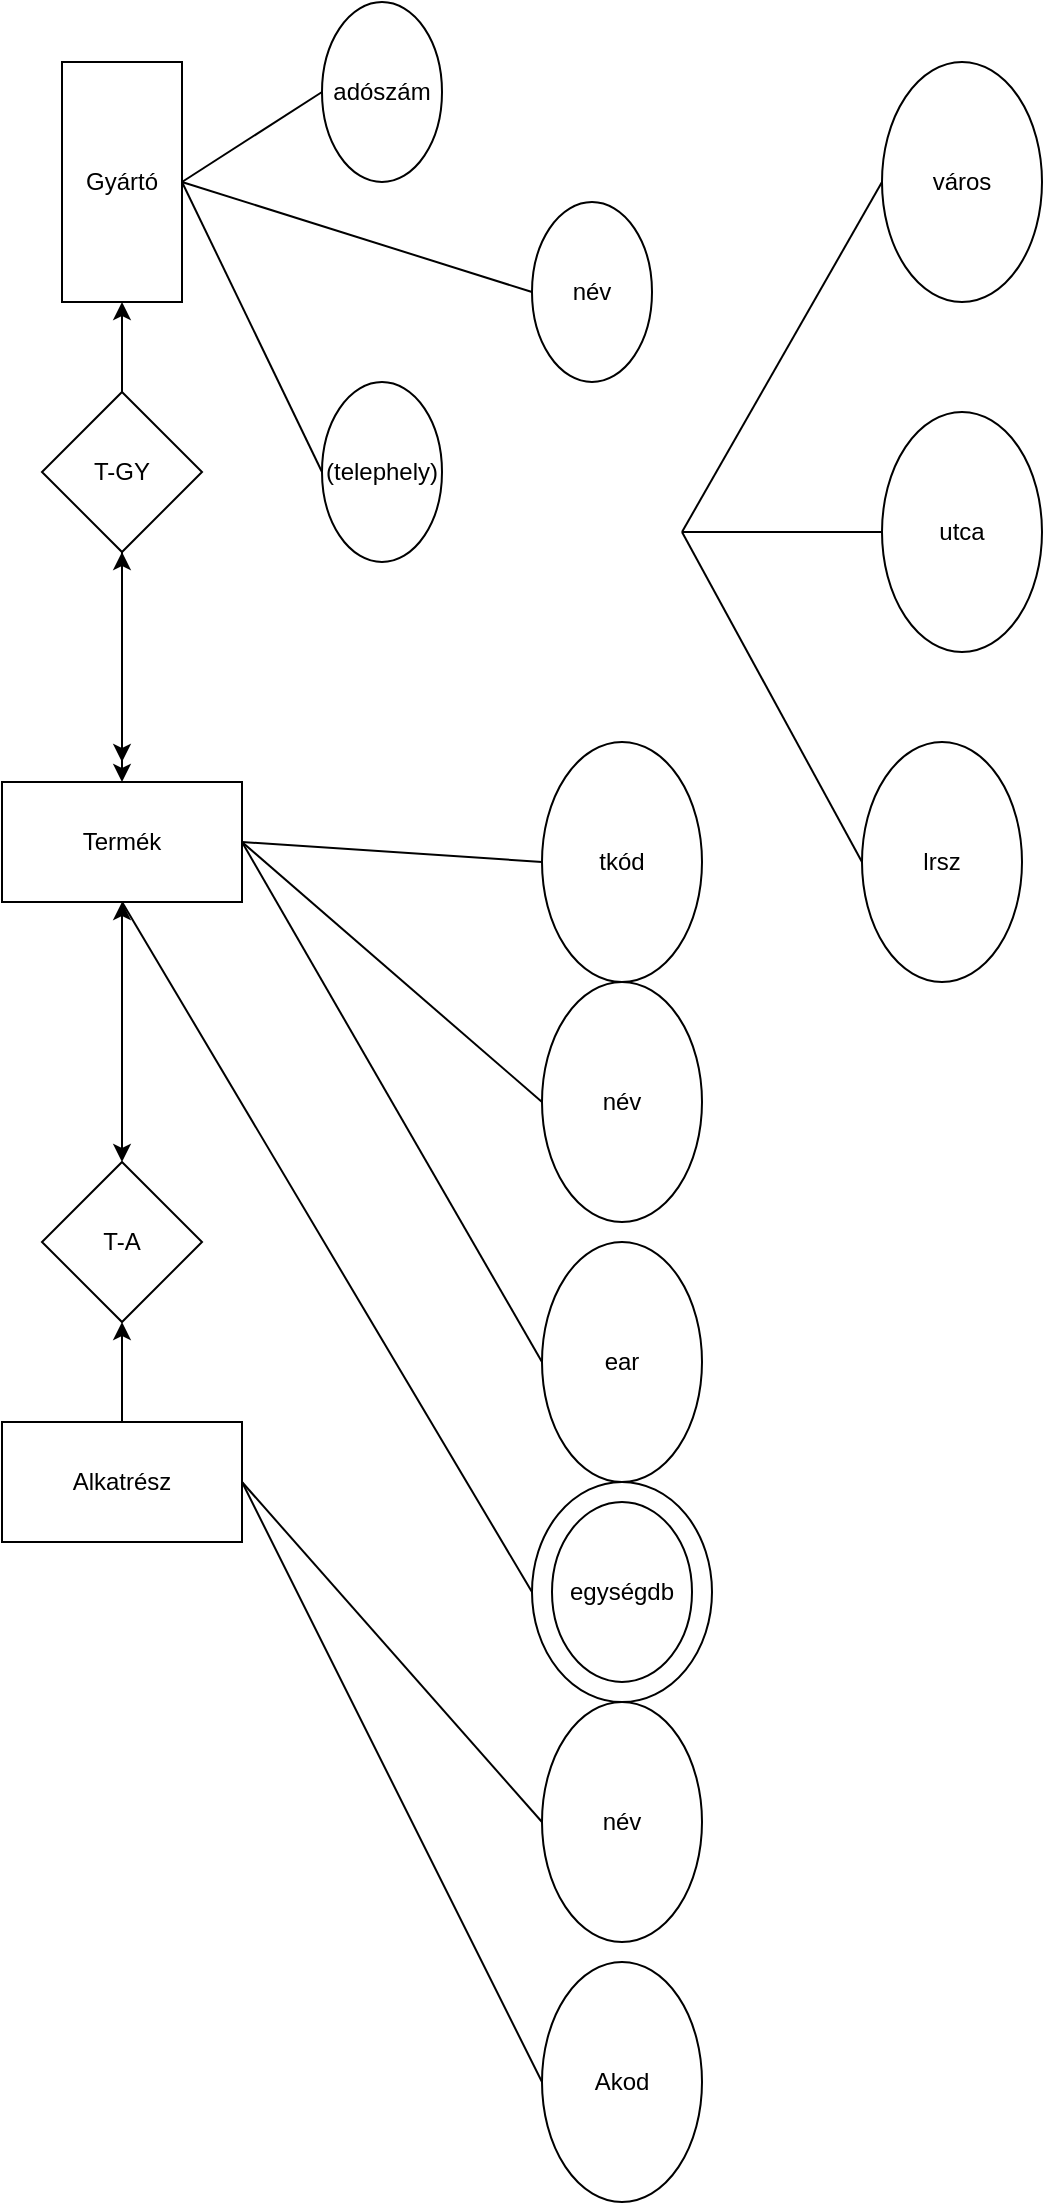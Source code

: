 <mxfile version="20.6.0" type="google"><diagram id="R2lEEEUBdFMjLlhIrx00" name="Page-1"><mxGraphModel dx="1033" dy="524" grid="1" gridSize="10" guides="1" tooltips="1" connect="1" arrows="1" fold="1" page="1" pageScale="1" pageWidth="850" pageHeight="1100" math="0" shadow="0" extFonts="Permanent Marker^https://fonts.googleapis.com/css?family=Permanent+Marker"><root><mxCell id="0"/><mxCell id="1" parent="0"/><mxCell id="mqciUVrSo8WzT7D0lRg_-2" value="Gyártó" style="rounded=0;whiteSpace=wrap;html=1;direction=north;" parent="1" vertex="1"><mxGeometry x="50" y="30" width="60" height="120" as="geometry"/></mxCell><mxCell id="mqciUVrSo8WzT7D0lRg_-4" value="Termék" style="rounded=0;whiteSpace=wrap;html=1;" parent="1" vertex="1"><mxGeometry x="20" y="390" width="120" height="60" as="geometry"/></mxCell><mxCell id="mqciUVrSo8WzT7D0lRg_-45" style="edgeStyle=orthogonalEdgeStyle;rounded=0;orthogonalLoop=1;jettySize=auto;html=1;exitX=0.5;exitY=0;exitDx=0;exitDy=0;entryX=0;entryY=0.5;entryDx=0;entryDy=0;" parent="1" source="mqciUVrSo8WzT7D0lRg_-10" target="mqciUVrSo8WzT7D0lRg_-2" edge="1"><mxGeometry relative="1" as="geometry"><mxPoint x="130" y="180" as="targetPoint"/></mxGeometry></mxCell><mxCell id="mqciUVrSo8WzT7D0lRg_-10" value="T-GY" style="rhombus;whiteSpace=wrap;html=1;" parent="1" vertex="1"><mxGeometry x="40" y="195" width="80" height="80" as="geometry"/></mxCell><mxCell id="mqciUVrSo8WzT7D0lRg_-16" value="" style="endArrow=classic;startArrow=classic;html=1;rounded=0;entryX=0.5;entryY=1;entryDx=0;entryDy=0;exitX=0.5;exitY=0;exitDx=0;exitDy=0;" parent="1" source="mqciUVrSo8WzT7D0lRg_-4" target="mqciUVrSo8WzT7D0lRg_-10" edge="1"><mxGeometry width="50" height="50" relative="1" as="geometry"><mxPoint x="400" y="430" as="sourcePoint"/><mxPoint x="450" y="380" as="targetPoint"/></mxGeometry></mxCell><mxCell id="mqciUVrSo8WzT7D0lRg_-24" value="ear" style="ellipse;whiteSpace=wrap;html=1;direction=south;" parent="1" vertex="1"><mxGeometry x="290" y="620" width="80" height="120" as="geometry"/></mxCell><mxCell id="mqciUVrSo8WzT7D0lRg_-26" value="adószám" style="ellipse;whiteSpace=wrap;html=1;" parent="1" vertex="1"><mxGeometry x="180" width="60" height="90" as="geometry"/></mxCell><mxCell id="mqciUVrSo8WzT7D0lRg_-27" value="név" style="ellipse;whiteSpace=wrap;html=1;" parent="1" vertex="1"><mxGeometry x="290" y="490" width="80" height="120" as="geometry"/></mxCell><mxCell id="mqciUVrSo8WzT7D0lRg_-28" value="" style="endArrow=none;html=1;rounded=0;exitX=0.5;exitY=1;exitDx=0;exitDy=0;entryX=0;entryY=0.5;entryDx=0;entryDy=0;" parent="1" source="mqciUVrSo8WzT7D0lRg_-2" target="mqciUVrSo8WzT7D0lRg_-26" edge="1"><mxGeometry width="50" height="50" relative="1" as="geometry"><mxPoint x="400" y="430" as="sourcePoint"/><mxPoint x="450" y="380" as="targetPoint"/></mxGeometry></mxCell><mxCell id="mqciUVrSo8WzT7D0lRg_-29" value="" style="endArrow=none;html=1;rounded=0;entryX=0.5;entryY=1;entryDx=0;entryDy=0;exitX=0;exitY=0.5;exitDx=0;exitDy=0;" parent="1" target="mqciUVrSo8WzT7D0lRg_-2" edge="1"><mxGeometry width="50" height="50" relative="1" as="geometry"><mxPoint x="285" y="145" as="sourcePoint"/><mxPoint x="450" y="380" as="targetPoint"/></mxGeometry></mxCell><mxCell id="mqciUVrSo8WzT7D0lRg_-30" value="" style="endArrow=none;html=1;rounded=0;entryX=0.5;entryY=1;entryDx=0;entryDy=0;exitX=0;exitY=0.5;exitDx=0;exitDy=0;" parent="1" source="mqciUVrSo8WzT7D0lRg_-74" target="mqciUVrSo8WzT7D0lRg_-2" edge="1"><mxGeometry width="50" height="50" relative="1" as="geometry"><mxPoint x="280" y="265" as="sourcePoint"/><mxPoint x="450" y="380" as="targetPoint"/></mxGeometry></mxCell><mxCell id="mqciUVrSo8WzT7D0lRg_-32" value="" style="endArrow=classic;html=1;rounded=0;exitX=0.5;exitY=1;exitDx=0;exitDy=0;" parent="1" source="mqciUVrSo8WzT7D0lRg_-10" edge="1"><mxGeometry width="50" height="50" relative="1" as="geometry"><mxPoint x="129.5" y="330" as="sourcePoint"/><mxPoint x="80" y="380" as="targetPoint"/></mxGeometry></mxCell><mxCell id="mqciUVrSo8WzT7D0lRg_-33" value="" style="endArrow=none;html=1;rounded=0;exitX=0;exitY=0.5;exitDx=0;exitDy=0;entryX=1;entryY=0.5;entryDx=0;entryDy=0;" parent="1" source="mqciUVrSo8WzT7D0lRg_-71" target="mqciUVrSo8WzT7D0lRg_-4" edge="1"><mxGeometry width="50" height="50" relative="1" as="geometry"><mxPoint x="290" y="392.5" as="sourcePoint"/><mxPoint x="450" y="380" as="targetPoint"/></mxGeometry></mxCell><mxCell id="mqciUVrSo8WzT7D0lRg_-34" value="" style="endArrow=none;html=1;rounded=0;exitX=1;exitY=0.5;exitDx=0;exitDy=0;entryX=0;entryY=0.5;entryDx=0;entryDy=0;" parent="1" source="mqciUVrSo8WzT7D0lRg_-4" target="mqciUVrSo8WzT7D0lRg_-27" edge="1"><mxGeometry width="50" height="50" relative="1" as="geometry"><mxPoint x="400" y="430" as="sourcePoint"/><mxPoint x="450" y="380" as="targetPoint"/></mxGeometry></mxCell><mxCell id="mqciUVrSo8WzT7D0lRg_-35" value="" style="endArrow=none;html=1;rounded=0;exitX=1;exitY=0.5;exitDx=0;exitDy=0;entryX=0.5;entryY=1;entryDx=0;entryDy=0;" parent="1" source="mqciUVrSo8WzT7D0lRg_-4" target="mqciUVrSo8WzT7D0lRg_-24" edge="1"><mxGeometry width="50" height="50" relative="1" as="geometry"><mxPoint x="400" y="430" as="sourcePoint"/><mxPoint x="450" y="380" as="targetPoint"/></mxGeometry></mxCell><mxCell id="mqciUVrSo8WzT7D0lRg_-36" value="lrsz" style="ellipse;whiteSpace=wrap;html=1;" parent="1" vertex="1"><mxGeometry x="450" y="370" width="80" height="120" as="geometry"/></mxCell><mxCell id="mqciUVrSo8WzT7D0lRg_-40" value="" style="endArrow=none;html=1;rounded=0;entryX=0;entryY=0.5;entryDx=0;entryDy=0;exitX=0.5;exitY=0;exitDx=0;exitDy=0;" parent="1" target="mqciUVrSo8WzT7D0lRg_-68" edge="1"><mxGeometry width="50" height="50" relative="1" as="geometry"><mxPoint x="360" y="265" as="sourcePoint"/><mxPoint x="450" y="240" as="targetPoint"/></mxGeometry></mxCell><mxCell id="mqciUVrSo8WzT7D0lRg_-41" value="" style="endArrow=none;html=1;rounded=0;exitX=0;exitY=0.5;exitDx=0;exitDy=0;entryX=0.5;entryY=0;entryDx=0;entryDy=0;" parent="1" source="mqciUVrSo8WzT7D0lRg_-36" edge="1"><mxGeometry width="50" height="50" relative="1" as="geometry"><mxPoint x="400" y="430" as="sourcePoint"/><mxPoint x="360" y="265" as="targetPoint"/></mxGeometry></mxCell><mxCell id="mqciUVrSo8WzT7D0lRg_-46" value="" style="ellipse;whiteSpace=wrap;html=1;direction=south;" parent="1" vertex="1"><mxGeometry x="285" y="740" width="90" height="110" as="geometry"/></mxCell><mxCell id="mqciUVrSo8WzT7D0lRg_-48" value="" style="endArrow=none;html=1;rounded=0;exitX=0.5;exitY=1;exitDx=0;exitDy=0;entryX=0.5;entryY=1;entryDx=0;entryDy=0;" parent="1" source="mqciUVrSo8WzT7D0lRg_-4" target="mqciUVrSo8WzT7D0lRg_-46" edge="1"><mxGeometry width="50" height="50" relative="1" as="geometry"><mxPoint x="400" y="390" as="sourcePoint"/><mxPoint x="450" y="340" as="targetPoint"/></mxGeometry></mxCell><mxCell id="mqciUVrSo8WzT7D0lRg_-51" value="egységdb" style="ellipse;whiteSpace=wrap;html=1;direction=south;" parent="1" vertex="1"><mxGeometry x="295" y="750" width="70" height="90" as="geometry"/></mxCell><mxCell id="mqciUVrSo8WzT7D0lRg_-52" value="T-A" style="rhombus;whiteSpace=wrap;html=1;" parent="1" vertex="1"><mxGeometry x="40" y="580" width="80" height="80" as="geometry"/></mxCell><mxCell id="mqciUVrSo8WzT7D0lRg_-54" value="Alkatrész" style="whiteSpace=wrap;html=1;" parent="1" vertex="1"><mxGeometry x="20" y="710" width="120" height="60" as="geometry"/></mxCell><mxCell id="mqciUVrSo8WzT7D0lRg_-57" value="" style="endArrow=classic;html=1;rounded=0;exitX=0.5;exitY=0;exitDx=0;exitDy=0;entryX=0.5;entryY=1;entryDx=0;entryDy=0;" parent="1" source="mqciUVrSo8WzT7D0lRg_-54" target="mqciUVrSo8WzT7D0lRg_-52" edge="1"><mxGeometry width="50" height="50" relative="1" as="geometry"><mxPoint x="139.5" y="340" as="sourcePoint"/><mxPoint x="139.5" y="390" as="targetPoint"/></mxGeometry></mxCell><mxCell id="mqciUVrSo8WzT7D0lRg_-59" value="Akod" style="ellipse;whiteSpace=wrap;html=1;" parent="1" vertex="1"><mxGeometry x="290" y="980" width="80" height="120" as="geometry"/></mxCell><mxCell id="mqciUVrSo8WzT7D0lRg_-60" value="név" style="ellipse;whiteSpace=wrap;html=1;" parent="1" vertex="1"><mxGeometry x="290" y="850" width="80" height="120" as="geometry"/></mxCell><mxCell id="mqciUVrSo8WzT7D0lRg_-62" value="" style="endArrow=none;html=1;rounded=0;exitX=0;exitY=0.5;exitDx=0;exitDy=0;entryX=1;entryY=0.5;entryDx=0;entryDy=0;" parent="1" source="mqciUVrSo8WzT7D0lRg_-59" target="mqciUVrSo8WzT7D0lRg_-54" edge="1"><mxGeometry width="50" height="50" relative="1" as="geometry"><mxPoint x="400" y="370" as="sourcePoint"/><mxPoint x="450" y="320" as="targetPoint"/></mxGeometry></mxCell><mxCell id="mqciUVrSo8WzT7D0lRg_-66" value="" style="endArrow=none;html=1;rounded=0;exitX=0;exitY=0.5;exitDx=0;exitDy=0;entryX=1;entryY=0.5;entryDx=0;entryDy=0;" parent="1" source="mqciUVrSo8WzT7D0lRg_-60" target="mqciUVrSo8WzT7D0lRg_-54" edge="1"><mxGeometry width="50" height="50" relative="1" as="geometry"><mxPoint x="400" y="370" as="sourcePoint"/><mxPoint x="450" y="320" as="targetPoint"/></mxGeometry></mxCell><mxCell id="mqciUVrSo8WzT7D0lRg_-67" value="" style="endArrow=classic;startArrow=classic;html=1;rounded=0;exitX=0.5;exitY=0;exitDx=0;exitDy=0;entryX=0.5;entryY=1;entryDx=0;entryDy=0;" parent="1" source="mqciUVrSo8WzT7D0lRg_-52" target="mqciUVrSo8WzT7D0lRg_-4" edge="1"><mxGeometry width="50" height="50" relative="1" as="geometry"><mxPoint x="400" y="500" as="sourcePoint"/><mxPoint x="450" y="450" as="targetPoint"/></mxGeometry></mxCell><mxCell id="mqciUVrSo8WzT7D0lRg_-68" value="utca" style="ellipse;whiteSpace=wrap;html=1;" parent="1" vertex="1"><mxGeometry x="460" y="205" width="80" height="120" as="geometry"/></mxCell><mxCell id="mqciUVrSo8WzT7D0lRg_-69" value="város" style="ellipse;whiteSpace=wrap;html=1;" parent="1" vertex="1"><mxGeometry x="460" y="30" width="80" height="120" as="geometry"/></mxCell><mxCell id="mqciUVrSo8WzT7D0lRg_-70" value="" style="endArrow=none;html=1;rounded=0;entryX=0.5;entryY=0;entryDx=0;entryDy=0;exitX=0;exitY=0.5;exitDx=0;exitDy=0;" parent="1" source="mqciUVrSo8WzT7D0lRg_-69" edge="1"><mxGeometry width="50" height="50" relative="1" as="geometry"><mxPoint x="400" y="400" as="sourcePoint"/><mxPoint x="360" y="265" as="targetPoint"/></mxGeometry></mxCell><mxCell id="mqciUVrSo8WzT7D0lRg_-71" value="tkód" style="ellipse;whiteSpace=wrap;html=1;" parent="1" vertex="1"><mxGeometry x="290" y="370" width="80" height="120" as="geometry"/></mxCell><mxCell id="mqciUVrSo8WzT7D0lRg_-73" value="név" style="ellipse;whiteSpace=wrap;html=1;" parent="1" vertex="1"><mxGeometry x="285" y="100" width="60" height="90" as="geometry"/></mxCell><mxCell id="mqciUVrSo8WzT7D0lRg_-74" value="(telephely)" style="ellipse;whiteSpace=wrap;html=1;" parent="1" vertex="1"><mxGeometry x="180" y="190" width="60" height="90" as="geometry"/></mxCell></root></mxGraphModel></diagram></mxfile>